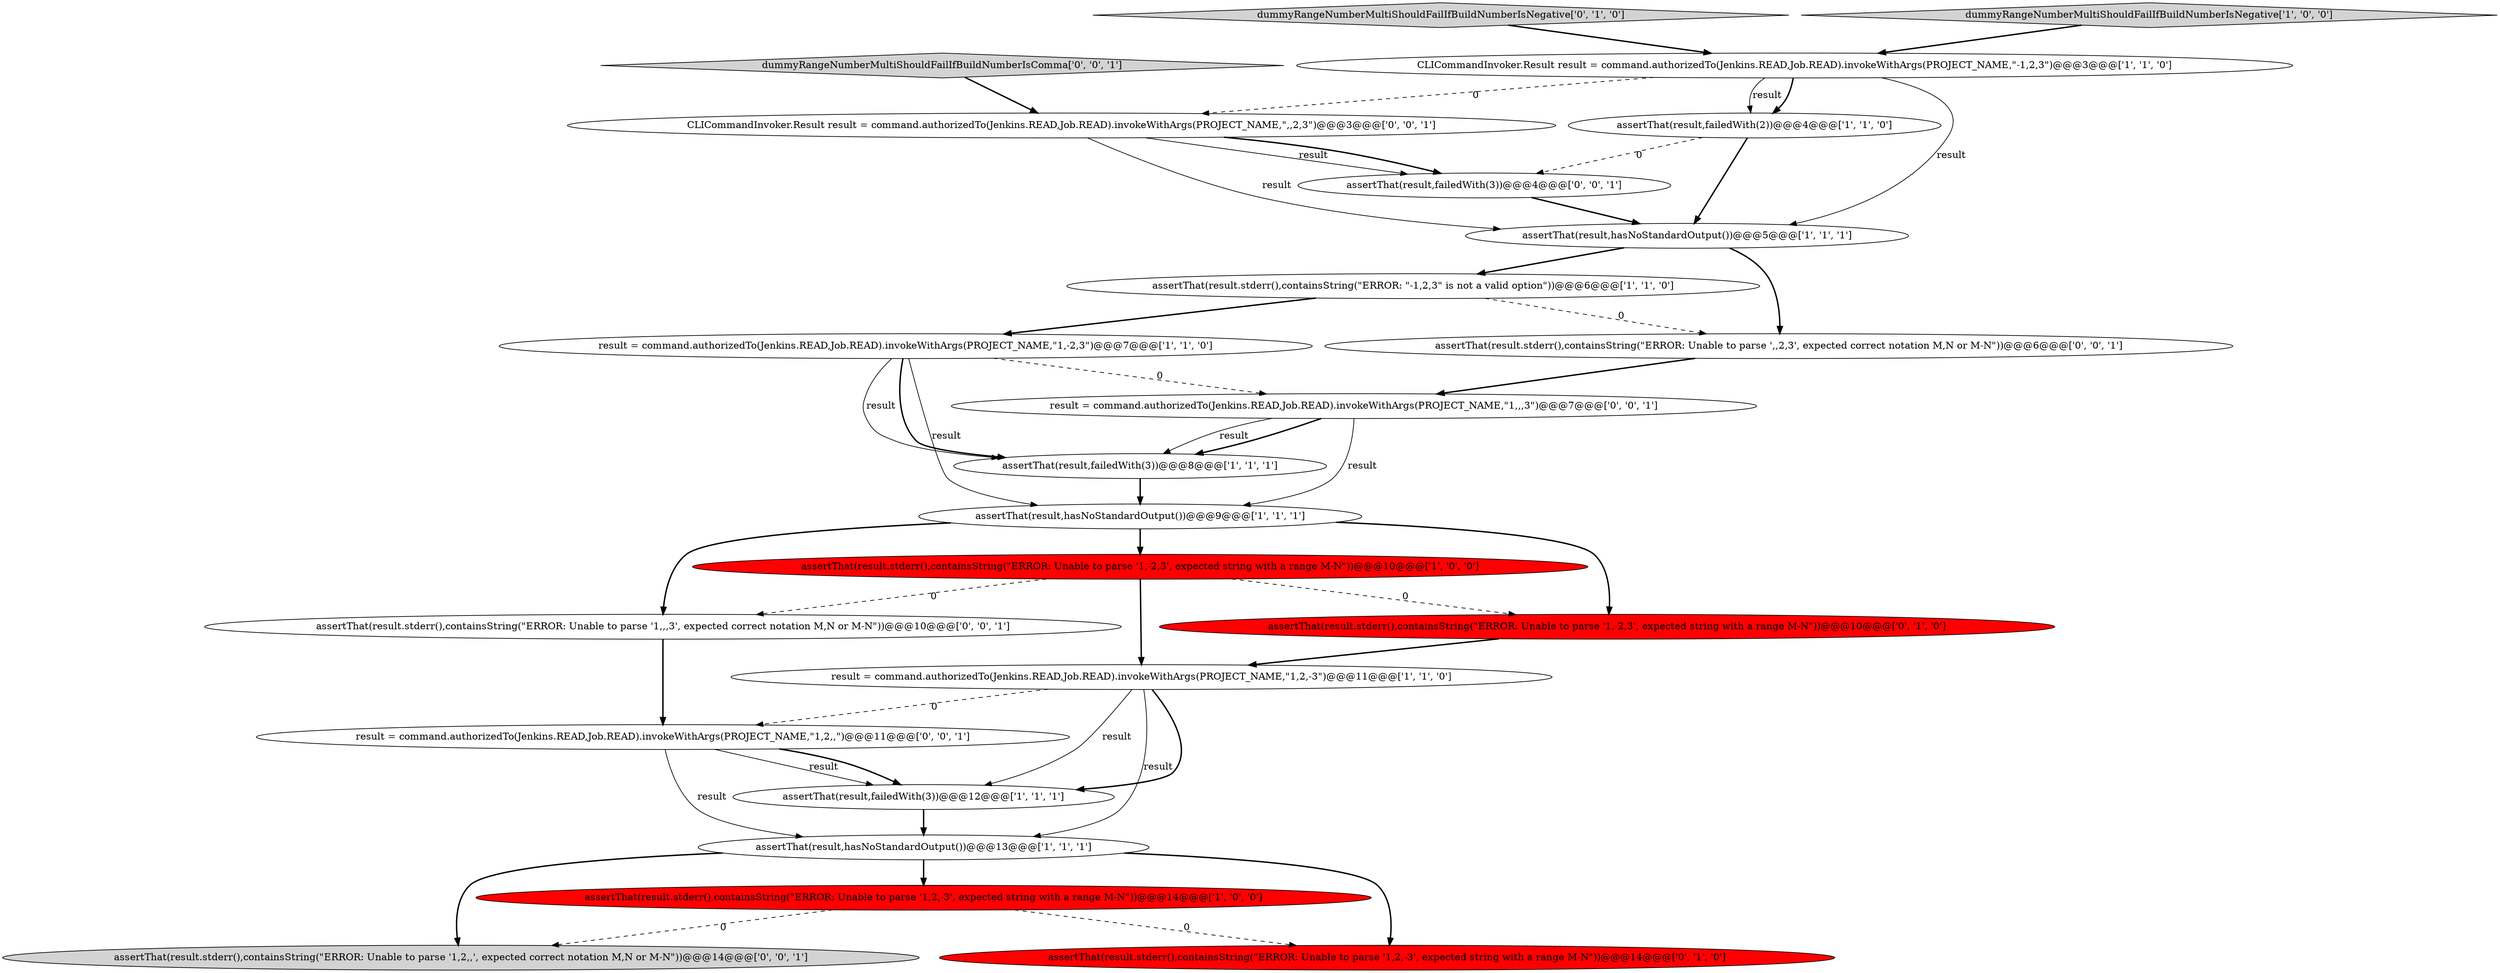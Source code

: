 digraph {
22 [style = filled, label = "assertThat(result.stderr(),containsString(\"ERROR: Unable to parse '1,,,3', expected correct notation M,N or M-N\"))@@@10@@@['0', '0', '1']", fillcolor = white, shape = ellipse image = "AAA0AAABBB3BBB"];
6 [style = filled, label = "assertThat(result,hasNoStandardOutput())@@@13@@@['1', '1', '1']", fillcolor = white, shape = ellipse image = "AAA0AAABBB1BBB"];
0 [style = filled, label = "result = command.authorizedTo(Jenkins.READ,Job.READ).invokeWithArgs(PROJECT_NAME,\"1,-2,3\")@@@7@@@['1', '1', '0']", fillcolor = white, shape = ellipse image = "AAA0AAABBB1BBB"];
3 [style = filled, label = "CLICommandInvoker.Result result = command.authorizedTo(Jenkins.READ,Job.READ).invokeWithArgs(PROJECT_NAME,\"-1,2,3\")@@@3@@@['1', '1', '0']", fillcolor = white, shape = ellipse image = "AAA0AAABBB1BBB"];
5 [style = filled, label = "result = command.authorizedTo(Jenkins.READ,Job.READ).invokeWithArgs(PROJECT_NAME,\"1,2,-3\")@@@11@@@['1', '1', '0']", fillcolor = white, shape = ellipse image = "AAA0AAABBB1BBB"];
11 [style = filled, label = "assertThat(result,failedWith(3))@@@12@@@['1', '1', '1']", fillcolor = white, shape = ellipse image = "AAA0AAABBB1BBB"];
16 [style = filled, label = "assertThat(result.stderr(),containsString(\"ERROR: Unable to parse '1,2,,', expected correct notation M,N or M-N\"))@@@14@@@['0', '0', '1']", fillcolor = lightgray, shape = ellipse image = "AAA0AAABBB3BBB"];
17 [style = filled, label = "CLICommandInvoker.Result result = command.authorizedTo(Jenkins.READ,Job.READ).invokeWithArgs(PROJECT_NAME,\",,2,3\")@@@3@@@['0', '0', '1']", fillcolor = white, shape = ellipse image = "AAA0AAABBB3BBB"];
9 [style = filled, label = "assertThat(result.stderr(),containsString(\"ERROR: \"-1,2,3\" is not a valid option\"))@@@6@@@['1', '1', '0']", fillcolor = white, shape = ellipse image = "AAA0AAABBB1BBB"];
4 [style = filled, label = "assertThat(result,failedWith(2))@@@4@@@['1', '1', '0']", fillcolor = white, shape = ellipse image = "AAA0AAABBB1BBB"];
21 [style = filled, label = "result = command.authorizedTo(Jenkins.READ,Job.READ).invokeWithArgs(PROJECT_NAME,\"1,2,,\")@@@11@@@['0', '0', '1']", fillcolor = white, shape = ellipse image = "AAA0AAABBB3BBB"];
23 [style = filled, label = "result = command.authorizedTo(Jenkins.READ,Job.READ).invokeWithArgs(PROJECT_NAME,\"1,,,3\")@@@7@@@['0', '0', '1']", fillcolor = white, shape = ellipse image = "AAA0AAABBB3BBB"];
19 [style = filled, label = "dummyRangeNumberMultiShouldFailIfBuildNumberIsComma['0', '0', '1']", fillcolor = lightgray, shape = diamond image = "AAA0AAABBB3BBB"];
14 [style = filled, label = "dummyRangeNumberMultiShouldFailIfBuildNumberIsNegative['0', '1', '0']", fillcolor = lightgray, shape = diamond image = "AAA0AAABBB2BBB"];
13 [style = filled, label = "assertThat(result.stderr(),containsString(\"ERROR: Unable to parse '1,2,-3', expected string with a range M-N\"))@@@14@@@['0', '1', '0']", fillcolor = red, shape = ellipse image = "AAA1AAABBB2BBB"];
1 [style = filled, label = "assertThat(result,hasNoStandardOutput())@@@9@@@['1', '1', '1']", fillcolor = white, shape = ellipse image = "AAA0AAABBB1BBB"];
7 [style = filled, label = "assertThat(result.stderr(),containsString(\"ERROR: Unable to parse '1,-2,3', expected string with a range M-N\"))@@@10@@@['1', '0', '0']", fillcolor = red, shape = ellipse image = "AAA1AAABBB1BBB"];
8 [style = filled, label = "assertThat(result,hasNoStandardOutput())@@@5@@@['1', '1', '1']", fillcolor = white, shape = ellipse image = "AAA0AAABBB1BBB"];
10 [style = filled, label = "assertThat(result,failedWith(3))@@@8@@@['1', '1', '1']", fillcolor = white, shape = ellipse image = "AAA0AAABBB1BBB"];
15 [style = filled, label = "assertThat(result.stderr(),containsString(\"ERROR: Unable to parse '1,-2,3', expected string with a range M-N\"))@@@10@@@['0', '1', '0']", fillcolor = red, shape = ellipse image = "AAA1AAABBB2BBB"];
2 [style = filled, label = "assertThat(result.stderr(),containsString(\"ERROR: Unable to parse '1,2,-3', expected string with a range M-N\"))@@@14@@@['1', '0', '0']", fillcolor = red, shape = ellipse image = "AAA1AAABBB1BBB"];
12 [style = filled, label = "dummyRangeNumberMultiShouldFailIfBuildNumberIsNegative['1', '0', '0']", fillcolor = lightgray, shape = diamond image = "AAA0AAABBB1BBB"];
18 [style = filled, label = "assertThat(result,failedWith(3))@@@4@@@['0', '0', '1']", fillcolor = white, shape = ellipse image = "AAA0AAABBB3BBB"];
20 [style = filled, label = "assertThat(result.stderr(),containsString(\"ERROR: Unable to parse ',,2,3', expected correct notation M,N or M-N\"))@@@6@@@['0', '0', '1']", fillcolor = white, shape = ellipse image = "AAA0AAABBB3BBB"];
23->10 [style = solid, label="result"];
9->20 [style = dashed, label="0"];
14->3 [style = bold, label=""];
4->18 [style = dashed, label="0"];
0->10 [style = solid, label="result"];
3->17 [style = dashed, label="0"];
9->0 [style = bold, label=""];
23->1 [style = solid, label="result"];
5->6 [style = solid, label="result"];
3->8 [style = solid, label="result"];
1->15 [style = bold, label=""];
0->23 [style = dashed, label="0"];
11->6 [style = bold, label=""];
22->21 [style = bold, label=""];
17->18 [style = solid, label="result"];
19->17 [style = bold, label=""];
3->4 [style = bold, label=""];
1->7 [style = bold, label=""];
21->11 [style = solid, label="result"];
15->5 [style = bold, label=""];
0->1 [style = solid, label="result"];
6->2 [style = bold, label=""];
1->22 [style = bold, label=""];
0->10 [style = bold, label=""];
7->5 [style = bold, label=""];
8->20 [style = bold, label=""];
20->23 [style = bold, label=""];
21->11 [style = bold, label=""];
6->16 [style = bold, label=""];
2->13 [style = dashed, label="0"];
2->16 [style = dashed, label="0"];
6->13 [style = bold, label=""];
8->9 [style = bold, label=""];
17->8 [style = solid, label="result"];
23->10 [style = bold, label=""];
7->15 [style = dashed, label="0"];
5->21 [style = dashed, label="0"];
4->8 [style = bold, label=""];
5->11 [style = bold, label=""];
12->3 [style = bold, label=""];
5->11 [style = solid, label="result"];
18->8 [style = bold, label=""];
21->6 [style = solid, label="result"];
10->1 [style = bold, label=""];
7->22 [style = dashed, label="0"];
3->4 [style = solid, label="result"];
17->18 [style = bold, label=""];
}
